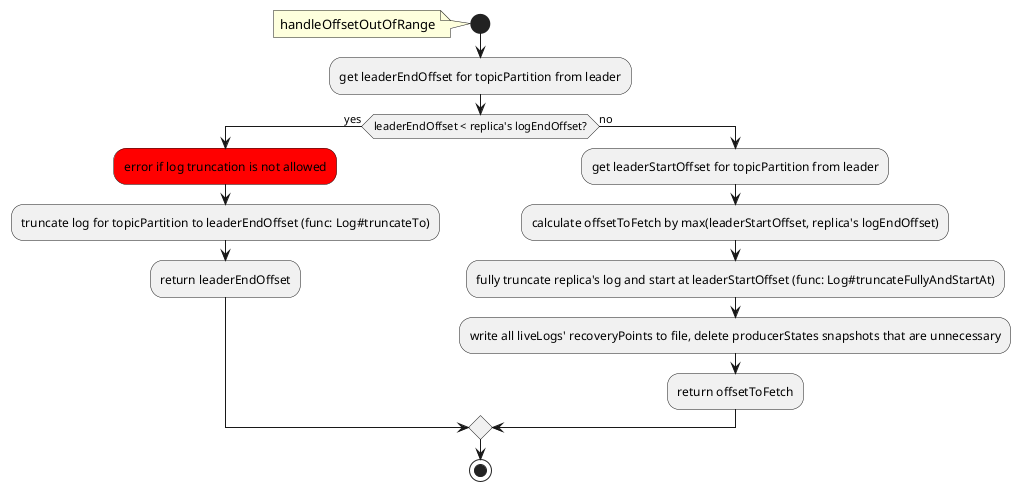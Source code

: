 @startuml
start
note left: handleOffsetOutOfRange
:get leaderEndOffset for topicPartition from leader;
if (leaderEndOffset < replica's logEndOffset?) then(yes)
	#Red:error if log truncation is not allowed;
	:truncate log for topicPartition to leaderEndOffset (func: Log#truncateTo);
	:return leaderEndOffset;
else(no)
	:get leaderStartOffset for topicPartition from leader;
	:calculate offsetToFetch by max(leaderStartOffset, replica's logEndOffset);
	:fully truncate replica's log and start at leaderStartOffset (func: Log#truncateFullyAndStartAt);
	:write all liveLogs' recoveryPoints to file, delete producerStates snapshots that are unnecessary;
	:return offsetToFetch;
endif
stop
@enduml
